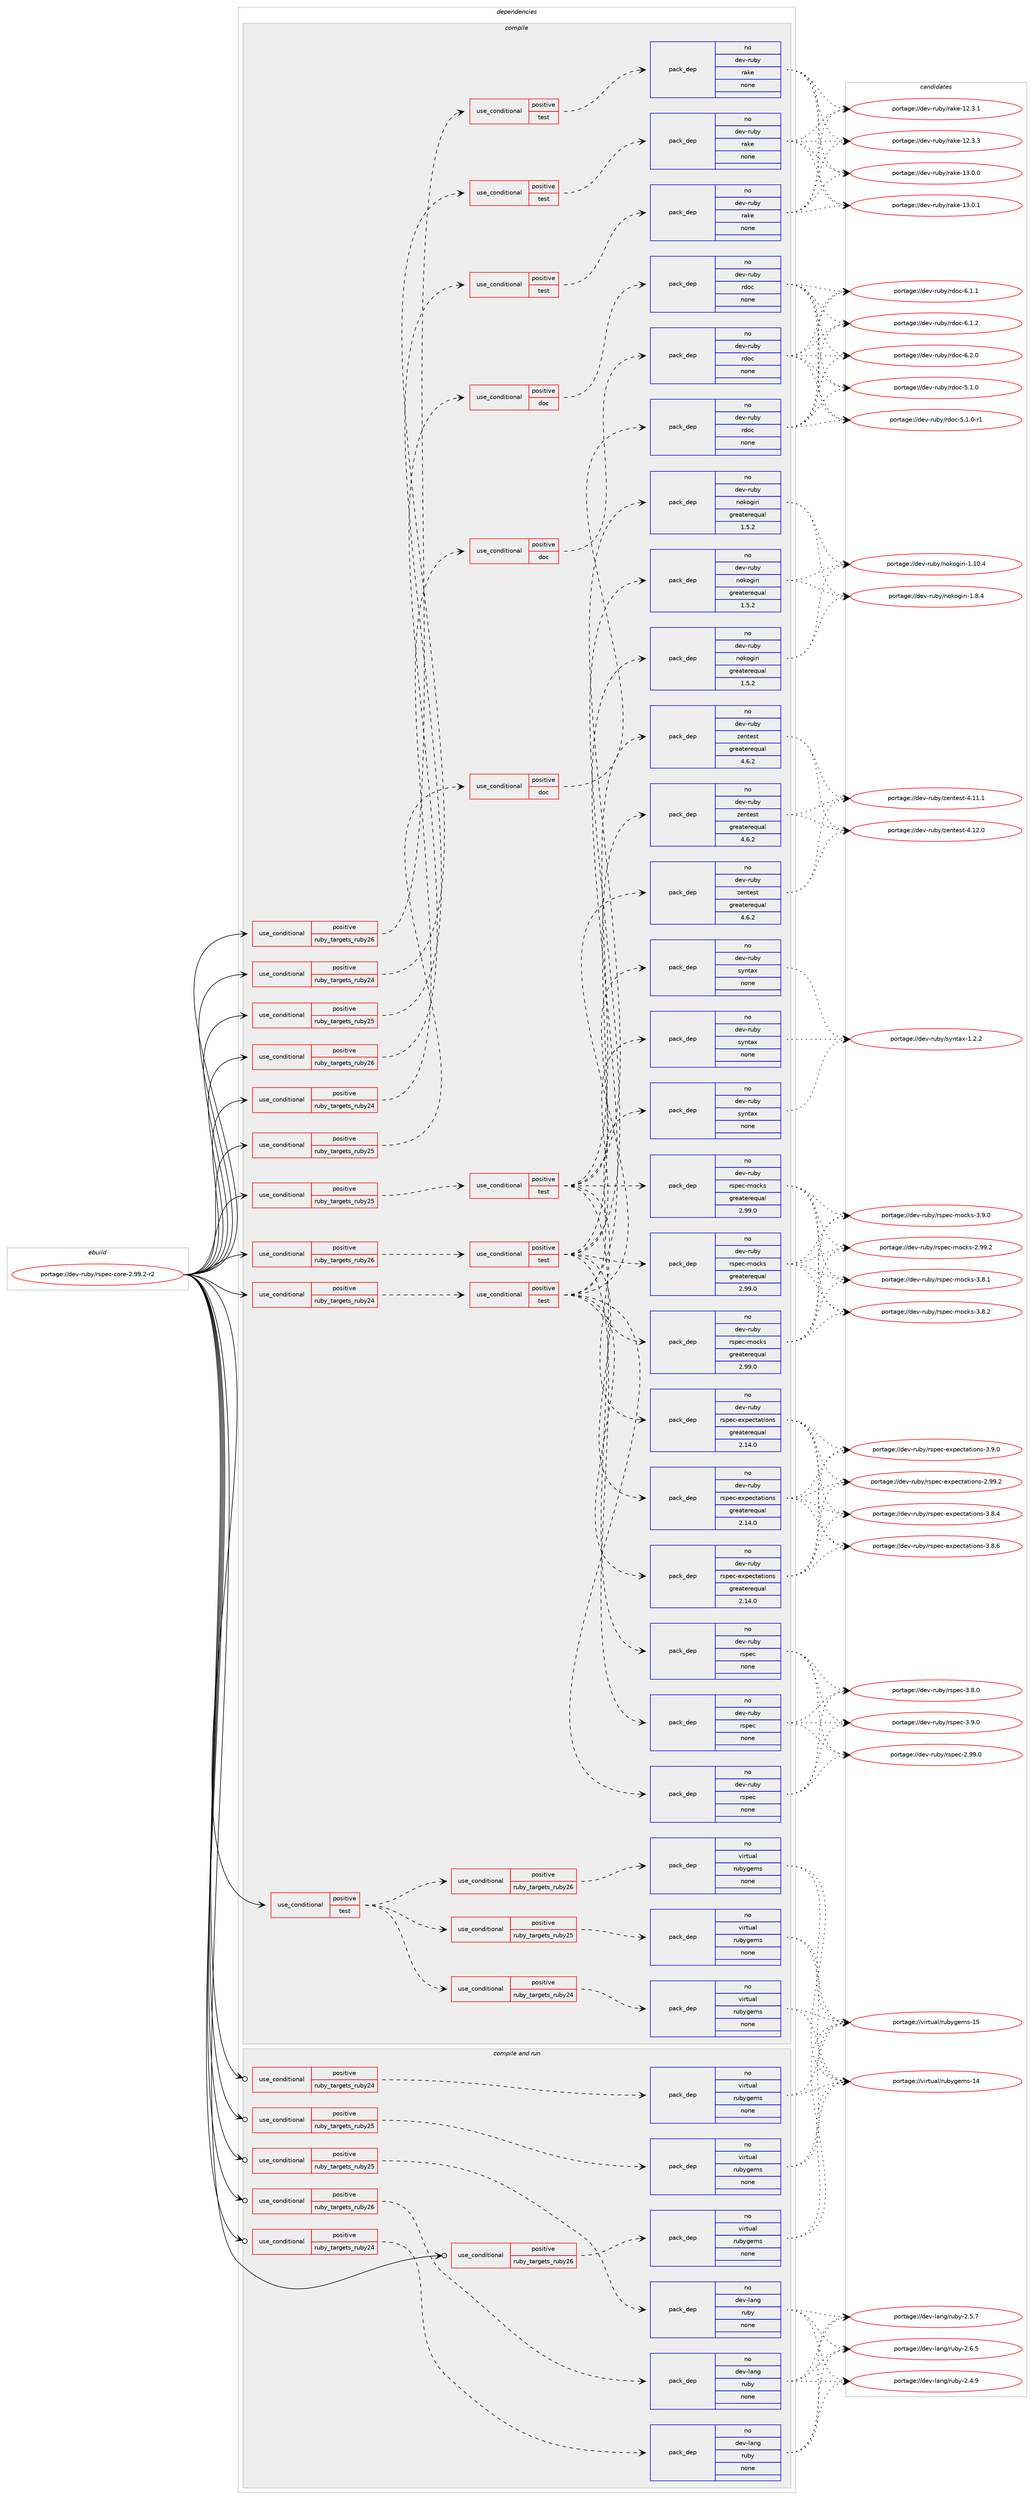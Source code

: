 digraph prolog {

# *************
# Graph options
# *************

newrank=true;
concentrate=true;
compound=true;
graph [rankdir=LR,fontname=Helvetica,fontsize=10,ranksep=1.5];#, ranksep=2.5, nodesep=0.2];
edge  [arrowhead=vee];
node  [fontname=Helvetica,fontsize=10];

# **********
# The ebuild
# **********

subgraph cluster_leftcol {
color=gray;
rank=same;
label=<<i>ebuild</i>>;
id [label="portage://dev-ruby/rspec-core-2.99.2-r2", color=red, width=4, href="../dev-ruby/rspec-core-2.99.2-r2.svg"];
}

# ****************
# The dependencies
# ****************

subgraph cluster_midcol {
color=gray;
label=<<i>dependencies</i>>;
subgraph cluster_compile {
fillcolor="#eeeeee";
style=filled;
label=<<i>compile</i>>;
subgraph cond62462 {
dependency241050 [label=<<TABLE BORDER="0" CELLBORDER="1" CELLSPACING="0" CELLPADDING="4"><TR><TD ROWSPAN="3" CELLPADDING="10">use_conditional</TD></TR><TR><TD>positive</TD></TR><TR><TD>ruby_targets_ruby24</TD></TR></TABLE>>, shape=none, color=red];
subgraph cond62463 {
dependency241051 [label=<<TABLE BORDER="0" CELLBORDER="1" CELLSPACING="0" CELLPADDING="4"><TR><TD ROWSPAN="3" CELLPADDING="10">use_conditional</TD></TR><TR><TD>positive</TD></TR><TR><TD>doc</TD></TR></TABLE>>, shape=none, color=red];
subgraph pack175043 {
dependency241052 [label=<<TABLE BORDER="0" CELLBORDER="1" CELLSPACING="0" CELLPADDING="4" WIDTH="220"><TR><TD ROWSPAN="6" CELLPADDING="30">pack_dep</TD></TR><TR><TD WIDTH="110">no</TD></TR><TR><TD>dev-ruby</TD></TR><TR><TD>rdoc</TD></TR><TR><TD>none</TD></TR><TR><TD></TD></TR></TABLE>>, shape=none, color=blue];
}
dependency241051:e -> dependency241052:w [weight=20,style="dashed",arrowhead="vee"];
}
dependency241050:e -> dependency241051:w [weight=20,style="dashed",arrowhead="vee"];
}
id:e -> dependency241050:w [weight=20,style="solid",arrowhead="vee"];
subgraph cond62464 {
dependency241053 [label=<<TABLE BORDER="0" CELLBORDER="1" CELLSPACING="0" CELLPADDING="4"><TR><TD ROWSPAN="3" CELLPADDING="10">use_conditional</TD></TR><TR><TD>positive</TD></TR><TR><TD>ruby_targets_ruby24</TD></TR></TABLE>>, shape=none, color=red];
subgraph cond62465 {
dependency241054 [label=<<TABLE BORDER="0" CELLBORDER="1" CELLSPACING="0" CELLPADDING="4"><TR><TD ROWSPAN="3" CELLPADDING="10">use_conditional</TD></TR><TR><TD>positive</TD></TR><TR><TD>test</TD></TR></TABLE>>, shape=none, color=red];
subgraph pack175044 {
dependency241055 [label=<<TABLE BORDER="0" CELLBORDER="1" CELLSPACING="0" CELLPADDING="4" WIDTH="220"><TR><TD ROWSPAN="6" CELLPADDING="30">pack_dep</TD></TR><TR><TD WIDTH="110">no</TD></TR><TR><TD>dev-ruby</TD></TR><TR><TD>nokogiri</TD></TR><TR><TD>greaterequal</TD></TR><TR><TD>1.5.2</TD></TR></TABLE>>, shape=none, color=blue];
}
dependency241054:e -> dependency241055:w [weight=20,style="dashed",arrowhead="vee"];
subgraph pack175045 {
dependency241056 [label=<<TABLE BORDER="0" CELLBORDER="1" CELLSPACING="0" CELLPADDING="4" WIDTH="220"><TR><TD ROWSPAN="6" CELLPADDING="30">pack_dep</TD></TR><TR><TD WIDTH="110">no</TD></TR><TR><TD>dev-ruby</TD></TR><TR><TD>syntax</TD></TR><TR><TD>none</TD></TR><TR><TD></TD></TR></TABLE>>, shape=none, color=blue];
}
dependency241054:e -> dependency241056:w [weight=20,style="dashed",arrowhead="vee"];
subgraph pack175046 {
dependency241057 [label=<<TABLE BORDER="0" CELLBORDER="1" CELLSPACING="0" CELLPADDING="4" WIDTH="220"><TR><TD ROWSPAN="6" CELLPADDING="30">pack_dep</TD></TR><TR><TD WIDTH="110">no</TD></TR><TR><TD>dev-ruby</TD></TR><TR><TD>zentest</TD></TR><TR><TD>greaterequal</TD></TR><TR><TD>4.6.2</TD></TR></TABLE>>, shape=none, color=blue];
}
dependency241054:e -> dependency241057:w [weight=20,style="dashed",arrowhead="vee"];
subgraph pack175047 {
dependency241058 [label=<<TABLE BORDER="0" CELLBORDER="1" CELLSPACING="0" CELLPADDING="4" WIDTH="220"><TR><TD ROWSPAN="6" CELLPADDING="30">pack_dep</TD></TR><TR><TD WIDTH="110">no</TD></TR><TR><TD>dev-ruby</TD></TR><TR><TD>rspec-expectations</TD></TR><TR><TD>greaterequal</TD></TR><TR><TD>2.14.0</TD></TR></TABLE>>, shape=none, color=blue];
}
dependency241054:e -> dependency241058:w [weight=20,style="dashed",arrowhead="vee"];
subgraph pack175048 {
dependency241059 [label=<<TABLE BORDER="0" CELLBORDER="1" CELLSPACING="0" CELLPADDING="4" WIDTH="220"><TR><TD ROWSPAN="6" CELLPADDING="30">pack_dep</TD></TR><TR><TD WIDTH="110">no</TD></TR><TR><TD>dev-ruby</TD></TR><TR><TD>rspec-mocks</TD></TR><TR><TD>greaterequal</TD></TR><TR><TD>2.99.0</TD></TR></TABLE>>, shape=none, color=blue];
}
dependency241054:e -> dependency241059:w [weight=20,style="dashed",arrowhead="vee"];
subgraph pack175049 {
dependency241060 [label=<<TABLE BORDER="0" CELLBORDER="1" CELLSPACING="0" CELLPADDING="4" WIDTH="220"><TR><TD ROWSPAN="6" CELLPADDING="30">pack_dep</TD></TR><TR><TD WIDTH="110">no</TD></TR><TR><TD>dev-ruby</TD></TR><TR><TD>rspec</TD></TR><TR><TD>none</TD></TR><TR><TD></TD></TR></TABLE>>, shape=none, color=blue];
}
dependency241054:e -> dependency241060:w [weight=20,style="dashed",arrowhead="vee"];
}
dependency241053:e -> dependency241054:w [weight=20,style="dashed",arrowhead="vee"];
}
id:e -> dependency241053:w [weight=20,style="solid",arrowhead="vee"];
subgraph cond62466 {
dependency241061 [label=<<TABLE BORDER="0" CELLBORDER="1" CELLSPACING="0" CELLPADDING="4"><TR><TD ROWSPAN="3" CELLPADDING="10">use_conditional</TD></TR><TR><TD>positive</TD></TR><TR><TD>ruby_targets_ruby24</TD></TR></TABLE>>, shape=none, color=red];
subgraph cond62467 {
dependency241062 [label=<<TABLE BORDER="0" CELLBORDER="1" CELLSPACING="0" CELLPADDING="4"><TR><TD ROWSPAN="3" CELLPADDING="10">use_conditional</TD></TR><TR><TD>positive</TD></TR><TR><TD>test</TD></TR></TABLE>>, shape=none, color=red];
subgraph pack175050 {
dependency241063 [label=<<TABLE BORDER="0" CELLBORDER="1" CELLSPACING="0" CELLPADDING="4" WIDTH="220"><TR><TD ROWSPAN="6" CELLPADDING="30">pack_dep</TD></TR><TR><TD WIDTH="110">no</TD></TR><TR><TD>dev-ruby</TD></TR><TR><TD>rake</TD></TR><TR><TD>none</TD></TR><TR><TD></TD></TR></TABLE>>, shape=none, color=blue];
}
dependency241062:e -> dependency241063:w [weight=20,style="dashed",arrowhead="vee"];
}
dependency241061:e -> dependency241062:w [weight=20,style="dashed",arrowhead="vee"];
}
id:e -> dependency241061:w [weight=20,style="solid",arrowhead="vee"];
subgraph cond62468 {
dependency241064 [label=<<TABLE BORDER="0" CELLBORDER="1" CELLSPACING="0" CELLPADDING="4"><TR><TD ROWSPAN="3" CELLPADDING="10">use_conditional</TD></TR><TR><TD>positive</TD></TR><TR><TD>ruby_targets_ruby25</TD></TR></TABLE>>, shape=none, color=red];
subgraph cond62469 {
dependency241065 [label=<<TABLE BORDER="0" CELLBORDER="1" CELLSPACING="0" CELLPADDING="4"><TR><TD ROWSPAN="3" CELLPADDING="10">use_conditional</TD></TR><TR><TD>positive</TD></TR><TR><TD>doc</TD></TR></TABLE>>, shape=none, color=red];
subgraph pack175051 {
dependency241066 [label=<<TABLE BORDER="0" CELLBORDER="1" CELLSPACING="0" CELLPADDING="4" WIDTH="220"><TR><TD ROWSPAN="6" CELLPADDING="30">pack_dep</TD></TR><TR><TD WIDTH="110">no</TD></TR><TR><TD>dev-ruby</TD></TR><TR><TD>rdoc</TD></TR><TR><TD>none</TD></TR><TR><TD></TD></TR></TABLE>>, shape=none, color=blue];
}
dependency241065:e -> dependency241066:w [weight=20,style="dashed",arrowhead="vee"];
}
dependency241064:e -> dependency241065:w [weight=20,style="dashed",arrowhead="vee"];
}
id:e -> dependency241064:w [weight=20,style="solid",arrowhead="vee"];
subgraph cond62470 {
dependency241067 [label=<<TABLE BORDER="0" CELLBORDER="1" CELLSPACING="0" CELLPADDING="4"><TR><TD ROWSPAN="3" CELLPADDING="10">use_conditional</TD></TR><TR><TD>positive</TD></TR><TR><TD>ruby_targets_ruby25</TD></TR></TABLE>>, shape=none, color=red];
subgraph cond62471 {
dependency241068 [label=<<TABLE BORDER="0" CELLBORDER="1" CELLSPACING="0" CELLPADDING="4"><TR><TD ROWSPAN="3" CELLPADDING="10">use_conditional</TD></TR><TR><TD>positive</TD></TR><TR><TD>test</TD></TR></TABLE>>, shape=none, color=red];
subgraph pack175052 {
dependency241069 [label=<<TABLE BORDER="0" CELLBORDER="1" CELLSPACING="0" CELLPADDING="4" WIDTH="220"><TR><TD ROWSPAN="6" CELLPADDING="30">pack_dep</TD></TR><TR><TD WIDTH="110">no</TD></TR><TR><TD>dev-ruby</TD></TR><TR><TD>nokogiri</TD></TR><TR><TD>greaterequal</TD></TR><TR><TD>1.5.2</TD></TR></TABLE>>, shape=none, color=blue];
}
dependency241068:e -> dependency241069:w [weight=20,style="dashed",arrowhead="vee"];
subgraph pack175053 {
dependency241070 [label=<<TABLE BORDER="0" CELLBORDER="1" CELLSPACING="0" CELLPADDING="4" WIDTH="220"><TR><TD ROWSPAN="6" CELLPADDING="30">pack_dep</TD></TR><TR><TD WIDTH="110">no</TD></TR><TR><TD>dev-ruby</TD></TR><TR><TD>syntax</TD></TR><TR><TD>none</TD></TR><TR><TD></TD></TR></TABLE>>, shape=none, color=blue];
}
dependency241068:e -> dependency241070:w [weight=20,style="dashed",arrowhead="vee"];
subgraph pack175054 {
dependency241071 [label=<<TABLE BORDER="0" CELLBORDER="1" CELLSPACING="0" CELLPADDING="4" WIDTH="220"><TR><TD ROWSPAN="6" CELLPADDING="30">pack_dep</TD></TR><TR><TD WIDTH="110">no</TD></TR><TR><TD>dev-ruby</TD></TR><TR><TD>zentest</TD></TR><TR><TD>greaterequal</TD></TR><TR><TD>4.6.2</TD></TR></TABLE>>, shape=none, color=blue];
}
dependency241068:e -> dependency241071:w [weight=20,style="dashed",arrowhead="vee"];
subgraph pack175055 {
dependency241072 [label=<<TABLE BORDER="0" CELLBORDER="1" CELLSPACING="0" CELLPADDING="4" WIDTH="220"><TR><TD ROWSPAN="6" CELLPADDING="30">pack_dep</TD></TR><TR><TD WIDTH="110">no</TD></TR><TR><TD>dev-ruby</TD></TR><TR><TD>rspec-expectations</TD></TR><TR><TD>greaterequal</TD></TR><TR><TD>2.14.0</TD></TR></TABLE>>, shape=none, color=blue];
}
dependency241068:e -> dependency241072:w [weight=20,style="dashed",arrowhead="vee"];
subgraph pack175056 {
dependency241073 [label=<<TABLE BORDER="0" CELLBORDER="1" CELLSPACING="0" CELLPADDING="4" WIDTH="220"><TR><TD ROWSPAN="6" CELLPADDING="30">pack_dep</TD></TR><TR><TD WIDTH="110">no</TD></TR><TR><TD>dev-ruby</TD></TR><TR><TD>rspec-mocks</TD></TR><TR><TD>greaterequal</TD></TR><TR><TD>2.99.0</TD></TR></TABLE>>, shape=none, color=blue];
}
dependency241068:e -> dependency241073:w [weight=20,style="dashed",arrowhead="vee"];
subgraph pack175057 {
dependency241074 [label=<<TABLE BORDER="0" CELLBORDER="1" CELLSPACING="0" CELLPADDING="4" WIDTH="220"><TR><TD ROWSPAN="6" CELLPADDING="30">pack_dep</TD></TR><TR><TD WIDTH="110">no</TD></TR><TR><TD>dev-ruby</TD></TR><TR><TD>rspec</TD></TR><TR><TD>none</TD></TR><TR><TD></TD></TR></TABLE>>, shape=none, color=blue];
}
dependency241068:e -> dependency241074:w [weight=20,style="dashed",arrowhead="vee"];
}
dependency241067:e -> dependency241068:w [weight=20,style="dashed",arrowhead="vee"];
}
id:e -> dependency241067:w [weight=20,style="solid",arrowhead="vee"];
subgraph cond62472 {
dependency241075 [label=<<TABLE BORDER="0" CELLBORDER="1" CELLSPACING="0" CELLPADDING="4"><TR><TD ROWSPAN="3" CELLPADDING="10">use_conditional</TD></TR><TR><TD>positive</TD></TR><TR><TD>ruby_targets_ruby25</TD></TR></TABLE>>, shape=none, color=red];
subgraph cond62473 {
dependency241076 [label=<<TABLE BORDER="0" CELLBORDER="1" CELLSPACING="0" CELLPADDING="4"><TR><TD ROWSPAN="3" CELLPADDING="10">use_conditional</TD></TR><TR><TD>positive</TD></TR><TR><TD>test</TD></TR></TABLE>>, shape=none, color=red];
subgraph pack175058 {
dependency241077 [label=<<TABLE BORDER="0" CELLBORDER="1" CELLSPACING="0" CELLPADDING="4" WIDTH="220"><TR><TD ROWSPAN="6" CELLPADDING="30">pack_dep</TD></TR><TR><TD WIDTH="110">no</TD></TR><TR><TD>dev-ruby</TD></TR><TR><TD>rake</TD></TR><TR><TD>none</TD></TR><TR><TD></TD></TR></TABLE>>, shape=none, color=blue];
}
dependency241076:e -> dependency241077:w [weight=20,style="dashed",arrowhead="vee"];
}
dependency241075:e -> dependency241076:w [weight=20,style="dashed",arrowhead="vee"];
}
id:e -> dependency241075:w [weight=20,style="solid",arrowhead="vee"];
subgraph cond62474 {
dependency241078 [label=<<TABLE BORDER="0" CELLBORDER="1" CELLSPACING="0" CELLPADDING="4"><TR><TD ROWSPAN="3" CELLPADDING="10">use_conditional</TD></TR><TR><TD>positive</TD></TR><TR><TD>ruby_targets_ruby26</TD></TR></TABLE>>, shape=none, color=red];
subgraph cond62475 {
dependency241079 [label=<<TABLE BORDER="0" CELLBORDER="1" CELLSPACING="0" CELLPADDING="4"><TR><TD ROWSPAN="3" CELLPADDING="10">use_conditional</TD></TR><TR><TD>positive</TD></TR><TR><TD>doc</TD></TR></TABLE>>, shape=none, color=red];
subgraph pack175059 {
dependency241080 [label=<<TABLE BORDER="0" CELLBORDER="1" CELLSPACING="0" CELLPADDING="4" WIDTH="220"><TR><TD ROWSPAN="6" CELLPADDING="30">pack_dep</TD></TR><TR><TD WIDTH="110">no</TD></TR><TR><TD>dev-ruby</TD></TR><TR><TD>rdoc</TD></TR><TR><TD>none</TD></TR><TR><TD></TD></TR></TABLE>>, shape=none, color=blue];
}
dependency241079:e -> dependency241080:w [weight=20,style="dashed",arrowhead="vee"];
}
dependency241078:e -> dependency241079:w [weight=20,style="dashed",arrowhead="vee"];
}
id:e -> dependency241078:w [weight=20,style="solid",arrowhead="vee"];
subgraph cond62476 {
dependency241081 [label=<<TABLE BORDER="0" CELLBORDER="1" CELLSPACING="0" CELLPADDING="4"><TR><TD ROWSPAN="3" CELLPADDING="10">use_conditional</TD></TR><TR><TD>positive</TD></TR><TR><TD>ruby_targets_ruby26</TD></TR></TABLE>>, shape=none, color=red];
subgraph cond62477 {
dependency241082 [label=<<TABLE BORDER="0" CELLBORDER="1" CELLSPACING="0" CELLPADDING="4"><TR><TD ROWSPAN="3" CELLPADDING="10">use_conditional</TD></TR><TR><TD>positive</TD></TR><TR><TD>test</TD></TR></TABLE>>, shape=none, color=red];
subgraph pack175060 {
dependency241083 [label=<<TABLE BORDER="0" CELLBORDER="1" CELLSPACING="0" CELLPADDING="4" WIDTH="220"><TR><TD ROWSPAN="6" CELLPADDING="30">pack_dep</TD></TR><TR><TD WIDTH="110">no</TD></TR><TR><TD>dev-ruby</TD></TR><TR><TD>nokogiri</TD></TR><TR><TD>greaterequal</TD></TR><TR><TD>1.5.2</TD></TR></TABLE>>, shape=none, color=blue];
}
dependency241082:e -> dependency241083:w [weight=20,style="dashed",arrowhead="vee"];
subgraph pack175061 {
dependency241084 [label=<<TABLE BORDER="0" CELLBORDER="1" CELLSPACING="0" CELLPADDING="4" WIDTH="220"><TR><TD ROWSPAN="6" CELLPADDING="30">pack_dep</TD></TR><TR><TD WIDTH="110">no</TD></TR><TR><TD>dev-ruby</TD></TR><TR><TD>syntax</TD></TR><TR><TD>none</TD></TR><TR><TD></TD></TR></TABLE>>, shape=none, color=blue];
}
dependency241082:e -> dependency241084:w [weight=20,style="dashed",arrowhead="vee"];
subgraph pack175062 {
dependency241085 [label=<<TABLE BORDER="0" CELLBORDER="1" CELLSPACING="0" CELLPADDING="4" WIDTH="220"><TR><TD ROWSPAN="6" CELLPADDING="30">pack_dep</TD></TR><TR><TD WIDTH="110">no</TD></TR><TR><TD>dev-ruby</TD></TR><TR><TD>zentest</TD></TR><TR><TD>greaterequal</TD></TR><TR><TD>4.6.2</TD></TR></TABLE>>, shape=none, color=blue];
}
dependency241082:e -> dependency241085:w [weight=20,style="dashed",arrowhead="vee"];
subgraph pack175063 {
dependency241086 [label=<<TABLE BORDER="0" CELLBORDER="1" CELLSPACING="0" CELLPADDING="4" WIDTH="220"><TR><TD ROWSPAN="6" CELLPADDING="30">pack_dep</TD></TR><TR><TD WIDTH="110">no</TD></TR><TR><TD>dev-ruby</TD></TR><TR><TD>rspec-expectations</TD></TR><TR><TD>greaterequal</TD></TR><TR><TD>2.14.0</TD></TR></TABLE>>, shape=none, color=blue];
}
dependency241082:e -> dependency241086:w [weight=20,style="dashed",arrowhead="vee"];
subgraph pack175064 {
dependency241087 [label=<<TABLE BORDER="0" CELLBORDER="1" CELLSPACING="0" CELLPADDING="4" WIDTH="220"><TR><TD ROWSPAN="6" CELLPADDING="30">pack_dep</TD></TR><TR><TD WIDTH="110">no</TD></TR><TR><TD>dev-ruby</TD></TR><TR><TD>rspec-mocks</TD></TR><TR><TD>greaterequal</TD></TR><TR><TD>2.99.0</TD></TR></TABLE>>, shape=none, color=blue];
}
dependency241082:e -> dependency241087:w [weight=20,style="dashed",arrowhead="vee"];
subgraph pack175065 {
dependency241088 [label=<<TABLE BORDER="0" CELLBORDER="1" CELLSPACING="0" CELLPADDING="4" WIDTH="220"><TR><TD ROWSPAN="6" CELLPADDING="30">pack_dep</TD></TR><TR><TD WIDTH="110">no</TD></TR><TR><TD>dev-ruby</TD></TR><TR><TD>rspec</TD></TR><TR><TD>none</TD></TR><TR><TD></TD></TR></TABLE>>, shape=none, color=blue];
}
dependency241082:e -> dependency241088:w [weight=20,style="dashed",arrowhead="vee"];
}
dependency241081:e -> dependency241082:w [weight=20,style="dashed",arrowhead="vee"];
}
id:e -> dependency241081:w [weight=20,style="solid",arrowhead="vee"];
subgraph cond62478 {
dependency241089 [label=<<TABLE BORDER="0" CELLBORDER="1" CELLSPACING="0" CELLPADDING="4"><TR><TD ROWSPAN="3" CELLPADDING="10">use_conditional</TD></TR><TR><TD>positive</TD></TR><TR><TD>ruby_targets_ruby26</TD></TR></TABLE>>, shape=none, color=red];
subgraph cond62479 {
dependency241090 [label=<<TABLE BORDER="0" CELLBORDER="1" CELLSPACING="0" CELLPADDING="4"><TR><TD ROWSPAN="3" CELLPADDING="10">use_conditional</TD></TR><TR><TD>positive</TD></TR><TR><TD>test</TD></TR></TABLE>>, shape=none, color=red];
subgraph pack175066 {
dependency241091 [label=<<TABLE BORDER="0" CELLBORDER="1" CELLSPACING="0" CELLPADDING="4" WIDTH="220"><TR><TD ROWSPAN="6" CELLPADDING="30">pack_dep</TD></TR><TR><TD WIDTH="110">no</TD></TR><TR><TD>dev-ruby</TD></TR><TR><TD>rake</TD></TR><TR><TD>none</TD></TR><TR><TD></TD></TR></TABLE>>, shape=none, color=blue];
}
dependency241090:e -> dependency241091:w [weight=20,style="dashed",arrowhead="vee"];
}
dependency241089:e -> dependency241090:w [weight=20,style="dashed",arrowhead="vee"];
}
id:e -> dependency241089:w [weight=20,style="solid",arrowhead="vee"];
subgraph cond62480 {
dependency241092 [label=<<TABLE BORDER="0" CELLBORDER="1" CELLSPACING="0" CELLPADDING="4"><TR><TD ROWSPAN="3" CELLPADDING="10">use_conditional</TD></TR><TR><TD>positive</TD></TR><TR><TD>test</TD></TR></TABLE>>, shape=none, color=red];
subgraph cond62481 {
dependency241093 [label=<<TABLE BORDER="0" CELLBORDER="1" CELLSPACING="0" CELLPADDING="4"><TR><TD ROWSPAN="3" CELLPADDING="10">use_conditional</TD></TR><TR><TD>positive</TD></TR><TR><TD>ruby_targets_ruby24</TD></TR></TABLE>>, shape=none, color=red];
subgraph pack175067 {
dependency241094 [label=<<TABLE BORDER="0" CELLBORDER="1" CELLSPACING="0" CELLPADDING="4" WIDTH="220"><TR><TD ROWSPAN="6" CELLPADDING="30">pack_dep</TD></TR><TR><TD WIDTH="110">no</TD></TR><TR><TD>virtual</TD></TR><TR><TD>rubygems</TD></TR><TR><TD>none</TD></TR><TR><TD></TD></TR></TABLE>>, shape=none, color=blue];
}
dependency241093:e -> dependency241094:w [weight=20,style="dashed",arrowhead="vee"];
}
dependency241092:e -> dependency241093:w [weight=20,style="dashed",arrowhead="vee"];
subgraph cond62482 {
dependency241095 [label=<<TABLE BORDER="0" CELLBORDER="1" CELLSPACING="0" CELLPADDING="4"><TR><TD ROWSPAN="3" CELLPADDING="10">use_conditional</TD></TR><TR><TD>positive</TD></TR><TR><TD>ruby_targets_ruby25</TD></TR></TABLE>>, shape=none, color=red];
subgraph pack175068 {
dependency241096 [label=<<TABLE BORDER="0" CELLBORDER="1" CELLSPACING="0" CELLPADDING="4" WIDTH="220"><TR><TD ROWSPAN="6" CELLPADDING="30">pack_dep</TD></TR><TR><TD WIDTH="110">no</TD></TR><TR><TD>virtual</TD></TR><TR><TD>rubygems</TD></TR><TR><TD>none</TD></TR><TR><TD></TD></TR></TABLE>>, shape=none, color=blue];
}
dependency241095:e -> dependency241096:w [weight=20,style="dashed",arrowhead="vee"];
}
dependency241092:e -> dependency241095:w [weight=20,style="dashed",arrowhead="vee"];
subgraph cond62483 {
dependency241097 [label=<<TABLE BORDER="0" CELLBORDER="1" CELLSPACING="0" CELLPADDING="4"><TR><TD ROWSPAN="3" CELLPADDING="10">use_conditional</TD></TR><TR><TD>positive</TD></TR><TR><TD>ruby_targets_ruby26</TD></TR></TABLE>>, shape=none, color=red];
subgraph pack175069 {
dependency241098 [label=<<TABLE BORDER="0" CELLBORDER="1" CELLSPACING="0" CELLPADDING="4" WIDTH="220"><TR><TD ROWSPAN="6" CELLPADDING="30">pack_dep</TD></TR><TR><TD WIDTH="110">no</TD></TR><TR><TD>virtual</TD></TR><TR><TD>rubygems</TD></TR><TR><TD>none</TD></TR><TR><TD></TD></TR></TABLE>>, shape=none, color=blue];
}
dependency241097:e -> dependency241098:w [weight=20,style="dashed",arrowhead="vee"];
}
dependency241092:e -> dependency241097:w [weight=20,style="dashed",arrowhead="vee"];
}
id:e -> dependency241092:w [weight=20,style="solid",arrowhead="vee"];
}
subgraph cluster_compileandrun {
fillcolor="#eeeeee";
style=filled;
label=<<i>compile and run</i>>;
subgraph cond62484 {
dependency241099 [label=<<TABLE BORDER="0" CELLBORDER="1" CELLSPACING="0" CELLPADDING="4"><TR><TD ROWSPAN="3" CELLPADDING="10">use_conditional</TD></TR><TR><TD>positive</TD></TR><TR><TD>ruby_targets_ruby24</TD></TR></TABLE>>, shape=none, color=red];
subgraph pack175070 {
dependency241100 [label=<<TABLE BORDER="0" CELLBORDER="1" CELLSPACING="0" CELLPADDING="4" WIDTH="220"><TR><TD ROWSPAN="6" CELLPADDING="30">pack_dep</TD></TR><TR><TD WIDTH="110">no</TD></TR><TR><TD>dev-lang</TD></TR><TR><TD>ruby</TD></TR><TR><TD>none</TD></TR><TR><TD></TD></TR></TABLE>>, shape=none, color=blue];
}
dependency241099:e -> dependency241100:w [weight=20,style="dashed",arrowhead="vee"];
}
id:e -> dependency241099:w [weight=20,style="solid",arrowhead="odotvee"];
subgraph cond62485 {
dependency241101 [label=<<TABLE BORDER="0" CELLBORDER="1" CELLSPACING="0" CELLPADDING="4"><TR><TD ROWSPAN="3" CELLPADDING="10">use_conditional</TD></TR><TR><TD>positive</TD></TR><TR><TD>ruby_targets_ruby24</TD></TR></TABLE>>, shape=none, color=red];
subgraph pack175071 {
dependency241102 [label=<<TABLE BORDER="0" CELLBORDER="1" CELLSPACING="0" CELLPADDING="4" WIDTH="220"><TR><TD ROWSPAN="6" CELLPADDING="30">pack_dep</TD></TR><TR><TD WIDTH="110">no</TD></TR><TR><TD>virtual</TD></TR><TR><TD>rubygems</TD></TR><TR><TD>none</TD></TR><TR><TD></TD></TR></TABLE>>, shape=none, color=blue];
}
dependency241101:e -> dependency241102:w [weight=20,style="dashed",arrowhead="vee"];
}
id:e -> dependency241101:w [weight=20,style="solid",arrowhead="odotvee"];
subgraph cond62486 {
dependency241103 [label=<<TABLE BORDER="0" CELLBORDER="1" CELLSPACING="0" CELLPADDING="4"><TR><TD ROWSPAN="3" CELLPADDING="10">use_conditional</TD></TR><TR><TD>positive</TD></TR><TR><TD>ruby_targets_ruby25</TD></TR></TABLE>>, shape=none, color=red];
subgraph pack175072 {
dependency241104 [label=<<TABLE BORDER="0" CELLBORDER="1" CELLSPACING="0" CELLPADDING="4" WIDTH="220"><TR><TD ROWSPAN="6" CELLPADDING="30">pack_dep</TD></TR><TR><TD WIDTH="110">no</TD></TR><TR><TD>dev-lang</TD></TR><TR><TD>ruby</TD></TR><TR><TD>none</TD></TR><TR><TD></TD></TR></TABLE>>, shape=none, color=blue];
}
dependency241103:e -> dependency241104:w [weight=20,style="dashed",arrowhead="vee"];
}
id:e -> dependency241103:w [weight=20,style="solid",arrowhead="odotvee"];
subgraph cond62487 {
dependency241105 [label=<<TABLE BORDER="0" CELLBORDER="1" CELLSPACING="0" CELLPADDING="4"><TR><TD ROWSPAN="3" CELLPADDING="10">use_conditional</TD></TR><TR><TD>positive</TD></TR><TR><TD>ruby_targets_ruby25</TD></TR></TABLE>>, shape=none, color=red];
subgraph pack175073 {
dependency241106 [label=<<TABLE BORDER="0" CELLBORDER="1" CELLSPACING="0" CELLPADDING="4" WIDTH="220"><TR><TD ROWSPAN="6" CELLPADDING="30">pack_dep</TD></TR><TR><TD WIDTH="110">no</TD></TR><TR><TD>virtual</TD></TR><TR><TD>rubygems</TD></TR><TR><TD>none</TD></TR><TR><TD></TD></TR></TABLE>>, shape=none, color=blue];
}
dependency241105:e -> dependency241106:w [weight=20,style="dashed",arrowhead="vee"];
}
id:e -> dependency241105:w [weight=20,style="solid",arrowhead="odotvee"];
subgraph cond62488 {
dependency241107 [label=<<TABLE BORDER="0" CELLBORDER="1" CELLSPACING="0" CELLPADDING="4"><TR><TD ROWSPAN="3" CELLPADDING="10">use_conditional</TD></TR><TR><TD>positive</TD></TR><TR><TD>ruby_targets_ruby26</TD></TR></TABLE>>, shape=none, color=red];
subgraph pack175074 {
dependency241108 [label=<<TABLE BORDER="0" CELLBORDER="1" CELLSPACING="0" CELLPADDING="4" WIDTH="220"><TR><TD ROWSPAN="6" CELLPADDING="30">pack_dep</TD></TR><TR><TD WIDTH="110">no</TD></TR><TR><TD>dev-lang</TD></TR><TR><TD>ruby</TD></TR><TR><TD>none</TD></TR><TR><TD></TD></TR></TABLE>>, shape=none, color=blue];
}
dependency241107:e -> dependency241108:w [weight=20,style="dashed",arrowhead="vee"];
}
id:e -> dependency241107:w [weight=20,style="solid",arrowhead="odotvee"];
subgraph cond62489 {
dependency241109 [label=<<TABLE BORDER="0" CELLBORDER="1" CELLSPACING="0" CELLPADDING="4"><TR><TD ROWSPAN="3" CELLPADDING="10">use_conditional</TD></TR><TR><TD>positive</TD></TR><TR><TD>ruby_targets_ruby26</TD></TR></TABLE>>, shape=none, color=red];
subgraph pack175075 {
dependency241110 [label=<<TABLE BORDER="0" CELLBORDER="1" CELLSPACING="0" CELLPADDING="4" WIDTH="220"><TR><TD ROWSPAN="6" CELLPADDING="30">pack_dep</TD></TR><TR><TD WIDTH="110">no</TD></TR><TR><TD>virtual</TD></TR><TR><TD>rubygems</TD></TR><TR><TD>none</TD></TR><TR><TD></TD></TR></TABLE>>, shape=none, color=blue];
}
dependency241109:e -> dependency241110:w [weight=20,style="dashed",arrowhead="vee"];
}
id:e -> dependency241109:w [weight=20,style="solid",arrowhead="odotvee"];
}
subgraph cluster_run {
fillcolor="#eeeeee";
style=filled;
label=<<i>run</i>>;
}
}

# **************
# The candidates
# **************

subgraph cluster_choices {
rank=same;
color=gray;
label=<<i>candidates</i>>;

subgraph choice175043 {
color=black;
nodesep=1;
choiceportage10010111845114117981214711410011199455346494648 [label="portage://dev-ruby/rdoc-5.1.0", color=red, width=4,href="../dev-ruby/rdoc-5.1.0.svg"];
choiceportage100101118451141179812147114100111994553464946484511449 [label="portage://dev-ruby/rdoc-5.1.0-r1", color=red, width=4,href="../dev-ruby/rdoc-5.1.0-r1.svg"];
choiceportage10010111845114117981214711410011199455446494649 [label="portage://dev-ruby/rdoc-6.1.1", color=red, width=4,href="../dev-ruby/rdoc-6.1.1.svg"];
choiceportage10010111845114117981214711410011199455446494650 [label="portage://dev-ruby/rdoc-6.1.2", color=red, width=4,href="../dev-ruby/rdoc-6.1.2.svg"];
choiceportage10010111845114117981214711410011199455446504648 [label="portage://dev-ruby/rdoc-6.2.0", color=red, width=4,href="../dev-ruby/rdoc-6.2.0.svg"];
dependency241052:e -> choiceportage10010111845114117981214711410011199455346494648:w [style=dotted,weight="100"];
dependency241052:e -> choiceportage100101118451141179812147114100111994553464946484511449:w [style=dotted,weight="100"];
dependency241052:e -> choiceportage10010111845114117981214711410011199455446494649:w [style=dotted,weight="100"];
dependency241052:e -> choiceportage10010111845114117981214711410011199455446494650:w [style=dotted,weight="100"];
dependency241052:e -> choiceportage10010111845114117981214711410011199455446504648:w [style=dotted,weight="100"];
}
subgraph choice175044 {
color=black;
nodesep=1;
choiceportage10010111845114117981214711011110711110310511410545494649484652 [label="portage://dev-ruby/nokogiri-1.10.4", color=red, width=4,href="../dev-ruby/nokogiri-1.10.4.svg"];
choiceportage100101118451141179812147110111107111103105114105454946564652 [label="portage://dev-ruby/nokogiri-1.8.4", color=red, width=4,href="../dev-ruby/nokogiri-1.8.4.svg"];
dependency241055:e -> choiceportage10010111845114117981214711011110711110310511410545494649484652:w [style=dotted,weight="100"];
dependency241055:e -> choiceportage100101118451141179812147110111107111103105114105454946564652:w [style=dotted,weight="100"];
}
subgraph choice175045 {
color=black;
nodesep=1;
choiceportage10010111845114117981214711512111011697120454946504650 [label="portage://dev-ruby/syntax-1.2.2", color=red, width=4,href="../dev-ruby/syntax-1.2.2.svg"];
dependency241056:e -> choiceportage10010111845114117981214711512111011697120454946504650:w [style=dotted,weight="100"];
}
subgraph choice175046 {
color=black;
nodesep=1;
choiceportage10010111845114117981214712210111011610111511645524649494649 [label="portage://dev-ruby/zentest-4.11.1", color=red, width=4,href="../dev-ruby/zentest-4.11.1.svg"];
choiceportage10010111845114117981214712210111011610111511645524649504648 [label="portage://dev-ruby/zentest-4.12.0", color=red, width=4,href="../dev-ruby/zentest-4.12.0.svg"];
dependency241057:e -> choiceportage10010111845114117981214712210111011610111511645524649494649:w [style=dotted,weight="100"];
dependency241057:e -> choiceportage10010111845114117981214712210111011610111511645524649504648:w [style=dotted,weight="100"];
}
subgraph choice175047 {
color=black;
nodesep=1;
choiceportage1001011184511411798121471141151121019945101120112101991169711610511111011545504657574650 [label="portage://dev-ruby/rspec-expectations-2.99.2", color=red, width=4,href="../dev-ruby/rspec-expectations-2.99.2.svg"];
choiceportage10010111845114117981214711411511210199451011201121019911697116105111110115455146564652 [label="portage://dev-ruby/rspec-expectations-3.8.4", color=red, width=4,href="../dev-ruby/rspec-expectations-3.8.4.svg"];
choiceportage10010111845114117981214711411511210199451011201121019911697116105111110115455146564654 [label="portage://dev-ruby/rspec-expectations-3.8.6", color=red, width=4,href="../dev-ruby/rspec-expectations-3.8.6.svg"];
choiceportage10010111845114117981214711411511210199451011201121019911697116105111110115455146574648 [label="portage://dev-ruby/rspec-expectations-3.9.0", color=red, width=4,href="../dev-ruby/rspec-expectations-3.9.0.svg"];
dependency241058:e -> choiceportage1001011184511411798121471141151121019945101120112101991169711610511111011545504657574650:w [style=dotted,weight="100"];
dependency241058:e -> choiceportage10010111845114117981214711411511210199451011201121019911697116105111110115455146564652:w [style=dotted,weight="100"];
dependency241058:e -> choiceportage10010111845114117981214711411511210199451011201121019911697116105111110115455146564654:w [style=dotted,weight="100"];
dependency241058:e -> choiceportage10010111845114117981214711411511210199451011201121019911697116105111110115455146574648:w [style=dotted,weight="100"];
}
subgraph choice175048 {
color=black;
nodesep=1;
choiceportage10010111845114117981214711411511210199451091119910711545504657574650 [label="portage://dev-ruby/rspec-mocks-2.99.2", color=red, width=4,href="../dev-ruby/rspec-mocks-2.99.2.svg"];
choiceportage100101118451141179812147114115112101994510911199107115455146564649 [label="portage://dev-ruby/rspec-mocks-3.8.1", color=red, width=4,href="../dev-ruby/rspec-mocks-3.8.1.svg"];
choiceportage100101118451141179812147114115112101994510911199107115455146564650 [label="portage://dev-ruby/rspec-mocks-3.8.2", color=red, width=4,href="../dev-ruby/rspec-mocks-3.8.2.svg"];
choiceportage100101118451141179812147114115112101994510911199107115455146574648 [label="portage://dev-ruby/rspec-mocks-3.9.0", color=red, width=4,href="../dev-ruby/rspec-mocks-3.9.0.svg"];
dependency241059:e -> choiceportage10010111845114117981214711411511210199451091119910711545504657574650:w [style=dotted,weight="100"];
dependency241059:e -> choiceportage100101118451141179812147114115112101994510911199107115455146564649:w [style=dotted,weight="100"];
dependency241059:e -> choiceportage100101118451141179812147114115112101994510911199107115455146564650:w [style=dotted,weight="100"];
dependency241059:e -> choiceportage100101118451141179812147114115112101994510911199107115455146574648:w [style=dotted,weight="100"];
}
subgraph choice175049 {
color=black;
nodesep=1;
choiceportage1001011184511411798121471141151121019945504657574648 [label="portage://dev-ruby/rspec-2.99.0", color=red, width=4,href="../dev-ruby/rspec-2.99.0.svg"];
choiceportage10010111845114117981214711411511210199455146564648 [label="portage://dev-ruby/rspec-3.8.0", color=red, width=4,href="../dev-ruby/rspec-3.8.0.svg"];
choiceportage10010111845114117981214711411511210199455146574648 [label="portage://dev-ruby/rspec-3.9.0", color=red, width=4,href="../dev-ruby/rspec-3.9.0.svg"];
dependency241060:e -> choiceportage1001011184511411798121471141151121019945504657574648:w [style=dotted,weight="100"];
dependency241060:e -> choiceportage10010111845114117981214711411511210199455146564648:w [style=dotted,weight="100"];
dependency241060:e -> choiceportage10010111845114117981214711411511210199455146574648:w [style=dotted,weight="100"];
}
subgraph choice175050 {
color=black;
nodesep=1;
choiceportage1001011184511411798121471149710710145495046514649 [label="portage://dev-ruby/rake-12.3.1", color=red, width=4,href="../dev-ruby/rake-12.3.1.svg"];
choiceportage1001011184511411798121471149710710145495046514651 [label="portage://dev-ruby/rake-12.3.3", color=red, width=4,href="../dev-ruby/rake-12.3.3.svg"];
choiceportage1001011184511411798121471149710710145495146484648 [label="portage://dev-ruby/rake-13.0.0", color=red, width=4,href="../dev-ruby/rake-13.0.0.svg"];
choiceportage1001011184511411798121471149710710145495146484649 [label="portage://dev-ruby/rake-13.0.1", color=red, width=4,href="../dev-ruby/rake-13.0.1.svg"];
dependency241063:e -> choiceportage1001011184511411798121471149710710145495046514649:w [style=dotted,weight="100"];
dependency241063:e -> choiceportage1001011184511411798121471149710710145495046514651:w [style=dotted,weight="100"];
dependency241063:e -> choiceportage1001011184511411798121471149710710145495146484648:w [style=dotted,weight="100"];
dependency241063:e -> choiceportage1001011184511411798121471149710710145495146484649:w [style=dotted,weight="100"];
}
subgraph choice175051 {
color=black;
nodesep=1;
choiceportage10010111845114117981214711410011199455346494648 [label="portage://dev-ruby/rdoc-5.1.0", color=red, width=4,href="../dev-ruby/rdoc-5.1.0.svg"];
choiceportage100101118451141179812147114100111994553464946484511449 [label="portage://dev-ruby/rdoc-5.1.0-r1", color=red, width=4,href="../dev-ruby/rdoc-5.1.0-r1.svg"];
choiceportage10010111845114117981214711410011199455446494649 [label="portage://dev-ruby/rdoc-6.1.1", color=red, width=4,href="../dev-ruby/rdoc-6.1.1.svg"];
choiceportage10010111845114117981214711410011199455446494650 [label="portage://dev-ruby/rdoc-6.1.2", color=red, width=4,href="../dev-ruby/rdoc-6.1.2.svg"];
choiceportage10010111845114117981214711410011199455446504648 [label="portage://dev-ruby/rdoc-6.2.0", color=red, width=4,href="../dev-ruby/rdoc-6.2.0.svg"];
dependency241066:e -> choiceportage10010111845114117981214711410011199455346494648:w [style=dotted,weight="100"];
dependency241066:e -> choiceportage100101118451141179812147114100111994553464946484511449:w [style=dotted,weight="100"];
dependency241066:e -> choiceportage10010111845114117981214711410011199455446494649:w [style=dotted,weight="100"];
dependency241066:e -> choiceportage10010111845114117981214711410011199455446494650:w [style=dotted,weight="100"];
dependency241066:e -> choiceportage10010111845114117981214711410011199455446504648:w [style=dotted,weight="100"];
}
subgraph choice175052 {
color=black;
nodesep=1;
choiceportage10010111845114117981214711011110711110310511410545494649484652 [label="portage://dev-ruby/nokogiri-1.10.4", color=red, width=4,href="../dev-ruby/nokogiri-1.10.4.svg"];
choiceportage100101118451141179812147110111107111103105114105454946564652 [label="portage://dev-ruby/nokogiri-1.8.4", color=red, width=4,href="../dev-ruby/nokogiri-1.8.4.svg"];
dependency241069:e -> choiceportage10010111845114117981214711011110711110310511410545494649484652:w [style=dotted,weight="100"];
dependency241069:e -> choiceportage100101118451141179812147110111107111103105114105454946564652:w [style=dotted,weight="100"];
}
subgraph choice175053 {
color=black;
nodesep=1;
choiceportage10010111845114117981214711512111011697120454946504650 [label="portage://dev-ruby/syntax-1.2.2", color=red, width=4,href="../dev-ruby/syntax-1.2.2.svg"];
dependency241070:e -> choiceportage10010111845114117981214711512111011697120454946504650:w [style=dotted,weight="100"];
}
subgraph choice175054 {
color=black;
nodesep=1;
choiceportage10010111845114117981214712210111011610111511645524649494649 [label="portage://dev-ruby/zentest-4.11.1", color=red, width=4,href="../dev-ruby/zentest-4.11.1.svg"];
choiceportage10010111845114117981214712210111011610111511645524649504648 [label="portage://dev-ruby/zentest-4.12.0", color=red, width=4,href="../dev-ruby/zentest-4.12.0.svg"];
dependency241071:e -> choiceportage10010111845114117981214712210111011610111511645524649494649:w [style=dotted,weight="100"];
dependency241071:e -> choiceportage10010111845114117981214712210111011610111511645524649504648:w [style=dotted,weight="100"];
}
subgraph choice175055 {
color=black;
nodesep=1;
choiceportage1001011184511411798121471141151121019945101120112101991169711610511111011545504657574650 [label="portage://dev-ruby/rspec-expectations-2.99.2", color=red, width=4,href="../dev-ruby/rspec-expectations-2.99.2.svg"];
choiceportage10010111845114117981214711411511210199451011201121019911697116105111110115455146564652 [label="portage://dev-ruby/rspec-expectations-3.8.4", color=red, width=4,href="../dev-ruby/rspec-expectations-3.8.4.svg"];
choiceportage10010111845114117981214711411511210199451011201121019911697116105111110115455146564654 [label="portage://dev-ruby/rspec-expectations-3.8.6", color=red, width=4,href="../dev-ruby/rspec-expectations-3.8.6.svg"];
choiceportage10010111845114117981214711411511210199451011201121019911697116105111110115455146574648 [label="portage://dev-ruby/rspec-expectations-3.9.0", color=red, width=4,href="../dev-ruby/rspec-expectations-3.9.0.svg"];
dependency241072:e -> choiceportage1001011184511411798121471141151121019945101120112101991169711610511111011545504657574650:w [style=dotted,weight="100"];
dependency241072:e -> choiceportage10010111845114117981214711411511210199451011201121019911697116105111110115455146564652:w [style=dotted,weight="100"];
dependency241072:e -> choiceportage10010111845114117981214711411511210199451011201121019911697116105111110115455146564654:w [style=dotted,weight="100"];
dependency241072:e -> choiceportage10010111845114117981214711411511210199451011201121019911697116105111110115455146574648:w [style=dotted,weight="100"];
}
subgraph choice175056 {
color=black;
nodesep=1;
choiceportage10010111845114117981214711411511210199451091119910711545504657574650 [label="portage://dev-ruby/rspec-mocks-2.99.2", color=red, width=4,href="../dev-ruby/rspec-mocks-2.99.2.svg"];
choiceportage100101118451141179812147114115112101994510911199107115455146564649 [label="portage://dev-ruby/rspec-mocks-3.8.1", color=red, width=4,href="../dev-ruby/rspec-mocks-3.8.1.svg"];
choiceportage100101118451141179812147114115112101994510911199107115455146564650 [label="portage://dev-ruby/rspec-mocks-3.8.2", color=red, width=4,href="../dev-ruby/rspec-mocks-3.8.2.svg"];
choiceportage100101118451141179812147114115112101994510911199107115455146574648 [label="portage://dev-ruby/rspec-mocks-3.9.0", color=red, width=4,href="../dev-ruby/rspec-mocks-3.9.0.svg"];
dependency241073:e -> choiceportage10010111845114117981214711411511210199451091119910711545504657574650:w [style=dotted,weight="100"];
dependency241073:e -> choiceportage100101118451141179812147114115112101994510911199107115455146564649:w [style=dotted,weight="100"];
dependency241073:e -> choiceportage100101118451141179812147114115112101994510911199107115455146564650:w [style=dotted,weight="100"];
dependency241073:e -> choiceportage100101118451141179812147114115112101994510911199107115455146574648:w [style=dotted,weight="100"];
}
subgraph choice175057 {
color=black;
nodesep=1;
choiceportage1001011184511411798121471141151121019945504657574648 [label="portage://dev-ruby/rspec-2.99.0", color=red, width=4,href="../dev-ruby/rspec-2.99.0.svg"];
choiceportage10010111845114117981214711411511210199455146564648 [label="portage://dev-ruby/rspec-3.8.0", color=red, width=4,href="../dev-ruby/rspec-3.8.0.svg"];
choiceportage10010111845114117981214711411511210199455146574648 [label="portage://dev-ruby/rspec-3.9.0", color=red, width=4,href="../dev-ruby/rspec-3.9.0.svg"];
dependency241074:e -> choiceportage1001011184511411798121471141151121019945504657574648:w [style=dotted,weight="100"];
dependency241074:e -> choiceportage10010111845114117981214711411511210199455146564648:w [style=dotted,weight="100"];
dependency241074:e -> choiceportage10010111845114117981214711411511210199455146574648:w [style=dotted,weight="100"];
}
subgraph choice175058 {
color=black;
nodesep=1;
choiceportage1001011184511411798121471149710710145495046514649 [label="portage://dev-ruby/rake-12.3.1", color=red, width=4,href="../dev-ruby/rake-12.3.1.svg"];
choiceportage1001011184511411798121471149710710145495046514651 [label="portage://dev-ruby/rake-12.3.3", color=red, width=4,href="../dev-ruby/rake-12.3.3.svg"];
choiceportage1001011184511411798121471149710710145495146484648 [label="portage://dev-ruby/rake-13.0.0", color=red, width=4,href="../dev-ruby/rake-13.0.0.svg"];
choiceportage1001011184511411798121471149710710145495146484649 [label="portage://dev-ruby/rake-13.0.1", color=red, width=4,href="../dev-ruby/rake-13.0.1.svg"];
dependency241077:e -> choiceportage1001011184511411798121471149710710145495046514649:w [style=dotted,weight="100"];
dependency241077:e -> choiceportage1001011184511411798121471149710710145495046514651:w [style=dotted,weight="100"];
dependency241077:e -> choiceportage1001011184511411798121471149710710145495146484648:w [style=dotted,weight="100"];
dependency241077:e -> choiceportage1001011184511411798121471149710710145495146484649:w [style=dotted,weight="100"];
}
subgraph choice175059 {
color=black;
nodesep=1;
choiceportage10010111845114117981214711410011199455346494648 [label="portage://dev-ruby/rdoc-5.1.0", color=red, width=4,href="../dev-ruby/rdoc-5.1.0.svg"];
choiceportage100101118451141179812147114100111994553464946484511449 [label="portage://dev-ruby/rdoc-5.1.0-r1", color=red, width=4,href="../dev-ruby/rdoc-5.1.0-r1.svg"];
choiceportage10010111845114117981214711410011199455446494649 [label="portage://dev-ruby/rdoc-6.1.1", color=red, width=4,href="../dev-ruby/rdoc-6.1.1.svg"];
choiceportage10010111845114117981214711410011199455446494650 [label="portage://dev-ruby/rdoc-6.1.2", color=red, width=4,href="../dev-ruby/rdoc-6.1.2.svg"];
choiceportage10010111845114117981214711410011199455446504648 [label="portage://dev-ruby/rdoc-6.2.0", color=red, width=4,href="../dev-ruby/rdoc-6.2.0.svg"];
dependency241080:e -> choiceportage10010111845114117981214711410011199455346494648:w [style=dotted,weight="100"];
dependency241080:e -> choiceportage100101118451141179812147114100111994553464946484511449:w [style=dotted,weight="100"];
dependency241080:e -> choiceportage10010111845114117981214711410011199455446494649:w [style=dotted,weight="100"];
dependency241080:e -> choiceportage10010111845114117981214711410011199455446494650:w [style=dotted,weight="100"];
dependency241080:e -> choiceportage10010111845114117981214711410011199455446504648:w [style=dotted,weight="100"];
}
subgraph choice175060 {
color=black;
nodesep=1;
choiceportage10010111845114117981214711011110711110310511410545494649484652 [label="portage://dev-ruby/nokogiri-1.10.4", color=red, width=4,href="../dev-ruby/nokogiri-1.10.4.svg"];
choiceportage100101118451141179812147110111107111103105114105454946564652 [label="portage://dev-ruby/nokogiri-1.8.4", color=red, width=4,href="../dev-ruby/nokogiri-1.8.4.svg"];
dependency241083:e -> choiceportage10010111845114117981214711011110711110310511410545494649484652:w [style=dotted,weight="100"];
dependency241083:e -> choiceportage100101118451141179812147110111107111103105114105454946564652:w [style=dotted,weight="100"];
}
subgraph choice175061 {
color=black;
nodesep=1;
choiceportage10010111845114117981214711512111011697120454946504650 [label="portage://dev-ruby/syntax-1.2.2", color=red, width=4,href="../dev-ruby/syntax-1.2.2.svg"];
dependency241084:e -> choiceportage10010111845114117981214711512111011697120454946504650:w [style=dotted,weight="100"];
}
subgraph choice175062 {
color=black;
nodesep=1;
choiceportage10010111845114117981214712210111011610111511645524649494649 [label="portage://dev-ruby/zentest-4.11.1", color=red, width=4,href="../dev-ruby/zentest-4.11.1.svg"];
choiceportage10010111845114117981214712210111011610111511645524649504648 [label="portage://dev-ruby/zentest-4.12.0", color=red, width=4,href="../dev-ruby/zentest-4.12.0.svg"];
dependency241085:e -> choiceportage10010111845114117981214712210111011610111511645524649494649:w [style=dotted,weight="100"];
dependency241085:e -> choiceportage10010111845114117981214712210111011610111511645524649504648:w [style=dotted,weight="100"];
}
subgraph choice175063 {
color=black;
nodesep=1;
choiceportage1001011184511411798121471141151121019945101120112101991169711610511111011545504657574650 [label="portage://dev-ruby/rspec-expectations-2.99.2", color=red, width=4,href="../dev-ruby/rspec-expectations-2.99.2.svg"];
choiceportage10010111845114117981214711411511210199451011201121019911697116105111110115455146564652 [label="portage://dev-ruby/rspec-expectations-3.8.4", color=red, width=4,href="../dev-ruby/rspec-expectations-3.8.4.svg"];
choiceportage10010111845114117981214711411511210199451011201121019911697116105111110115455146564654 [label="portage://dev-ruby/rspec-expectations-3.8.6", color=red, width=4,href="../dev-ruby/rspec-expectations-3.8.6.svg"];
choiceportage10010111845114117981214711411511210199451011201121019911697116105111110115455146574648 [label="portage://dev-ruby/rspec-expectations-3.9.0", color=red, width=4,href="../dev-ruby/rspec-expectations-3.9.0.svg"];
dependency241086:e -> choiceportage1001011184511411798121471141151121019945101120112101991169711610511111011545504657574650:w [style=dotted,weight="100"];
dependency241086:e -> choiceportage10010111845114117981214711411511210199451011201121019911697116105111110115455146564652:w [style=dotted,weight="100"];
dependency241086:e -> choiceportage10010111845114117981214711411511210199451011201121019911697116105111110115455146564654:w [style=dotted,weight="100"];
dependency241086:e -> choiceportage10010111845114117981214711411511210199451011201121019911697116105111110115455146574648:w [style=dotted,weight="100"];
}
subgraph choice175064 {
color=black;
nodesep=1;
choiceportage10010111845114117981214711411511210199451091119910711545504657574650 [label="portage://dev-ruby/rspec-mocks-2.99.2", color=red, width=4,href="../dev-ruby/rspec-mocks-2.99.2.svg"];
choiceportage100101118451141179812147114115112101994510911199107115455146564649 [label="portage://dev-ruby/rspec-mocks-3.8.1", color=red, width=4,href="../dev-ruby/rspec-mocks-3.8.1.svg"];
choiceportage100101118451141179812147114115112101994510911199107115455146564650 [label="portage://dev-ruby/rspec-mocks-3.8.2", color=red, width=4,href="../dev-ruby/rspec-mocks-3.8.2.svg"];
choiceportage100101118451141179812147114115112101994510911199107115455146574648 [label="portage://dev-ruby/rspec-mocks-3.9.0", color=red, width=4,href="../dev-ruby/rspec-mocks-3.9.0.svg"];
dependency241087:e -> choiceportage10010111845114117981214711411511210199451091119910711545504657574650:w [style=dotted,weight="100"];
dependency241087:e -> choiceportage100101118451141179812147114115112101994510911199107115455146564649:w [style=dotted,weight="100"];
dependency241087:e -> choiceportage100101118451141179812147114115112101994510911199107115455146564650:w [style=dotted,weight="100"];
dependency241087:e -> choiceportage100101118451141179812147114115112101994510911199107115455146574648:w [style=dotted,weight="100"];
}
subgraph choice175065 {
color=black;
nodesep=1;
choiceportage1001011184511411798121471141151121019945504657574648 [label="portage://dev-ruby/rspec-2.99.0", color=red, width=4,href="../dev-ruby/rspec-2.99.0.svg"];
choiceportage10010111845114117981214711411511210199455146564648 [label="portage://dev-ruby/rspec-3.8.0", color=red, width=4,href="../dev-ruby/rspec-3.8.0.svg"];
choiceportage10010111845114117981214711411511210199455146574648 [label="portage://dev-ruby/rspec-3.9.0", color=red, width=4,href="../dev-ruby/rspec-3.9.0.svg"];
dependency241088:e -> choiceportage1001011184511411798121471141151121019945504657574648:w [style=dotted,weight="100"];
dependency241088:e -> choiceportage10010111845114117981214711411511210199455146564648:w [style=dotted,weight="100"];
dependency241088:e -> choiceportage10010111845114117981214711411511210199455146574648:w [style=dotted,weight="100"];
}
subgraph choice175066 {
color=black;
nodesep=1;
choiceportage1001011184511411798121471149710710145495046514649 [label="portage://dev-ruby/rake-12.3.1", color=red, width=4,href="../dev-ruby/rake-12.3.1.svg"];
choiceportage1001011184511411798121471149710710145495046514651 [label="portage://dev-ruby/rake-12.3.3", color=red, width=4,href="../dev-ruby/rake-12.3.3.svg"];
choiceportage1001011184511411798121471149710710145495146484648 [label="portage://dev-ruby/rake-13.0.0", color=red, width=4,href="../dev-ruby/rake-13.0.0.svg"];
choiceportage1001011184511411798121471149710710145495146484649 [label="portage://dev-ruby/rake-13.0.1", color=red, width=4,href="../dev-ruby/rake-13.0.1.svg"];
dependency241091:e -> choiceportage1001011184511411798121471149710710145495046514649:w [style=dotted,weight="100"];
dependency241091:e -> choiceportage1001011184511411798121471149710710145495046514651:w [style=dotted,weight="100"];
dependency241091:e -> choiceportage1001011184511411798121471149710710145495146484648:w [style=dotted,weight="100"];
dependency241091:e -> choiceportage1001011184511411798121471149710710145495146484649:w [style=dotted,weight="100"];
}
subgraph choice175067 {
color=black;
nodesep=1;
choiceportage118105114116117971084711411798121103101109115454952 [label="portage://virtual/rubygems-14", color=red, width=4,href="../virtual/rubygems-14.svg"];
choiceportage118105114116117971084711411798121103101109115454953 [label="portage://virtual/rubygems-15", color=red, width=4,href="../virtual/rubygems-15.svg"];
dependency241094:e -> choiceportage118105114116117971084711411798121103101109115454952:w [style=dotted,weight="100"];
dependency241094:e -> choiceportage118105114116117971084711411798121103101109115454953:w [style=dotted,weight="100"];
}
subgraph choice175068 {
color=black;
nodesep=1;
choiceportage118105114116117971084711411798121103101109115454952 [label="portage://virtual/rubygems-14", color=red, width=4,href="../virtual/rubygems-14.svg"];
choiceportage118105114116117971084711411798121103101109115454953 [label="portage://virtual/rubygems-15", color=red, width=4,href="../virtual/rubygems-15.svg"];
dependency241096:e -> choiceportage118105114116117971084711411798121103101109115454952:w [style=dotted,weight="100"];
dependency241096:e -> choiceportage118105114116117971084711411798121103101109115454953:w [style=dotted,weight="100"];
}
subgraph choice175069 {
color=black;
nodesep=1;
choiceportage118105114116117971084711411798121103101109115454952 [label="portage://virtual/rubygems-14", color=red, width=4,href="../virtual/rubygems-14.svg"];
choiceportage118105114116117971084711411798121103101109115454953 [label="portage://virtual/rubygems-15", color=red, width=4,href="../virtual/rubygems-15.svg"];
dependency241098:e -> choiceportage118105114116117971084711411798121103101109115454952:w [style=dotted,weight="100"];
dependency241098:e -> choiceportage118105114116117971084711411798121103101109115454953:w [style=dotted,weight="100"];
}
subgraph choice175070 {
color=black;
nodesep=1;
choiceportage10010111845108971101034711411798121455046524657 [label="portage://dev-lang/ruby-2.4.9", color=red, width=4,href="../dev-lang/ruby-2.4.9.svg"];
choiceportage10010111845108971101034711411798121455046534655 [label="portage://dev-lang/ruby-2.5.7", color=red, width=4,href="../dev-lang/ruby-2.5.7.svg"];
choiceportage10010111845108971101034711411798121455046544653 [label="portage://dev-lang/ruby-2.6.5", color=red, width=4,href="../dev-lang/ruby-2.6.5.svg"];
dependency241100:e -> choiceportage10010111845108971101034711411798121455046524657:w [style=dotted,weight="100"];
dependency241100:e -> choiceportage10010111845108971101034711411798121455046534655:w [style=dotted,weight="100"];
dependency241100:e -> choiceportage10010111845108971101034711411798121455046544653:w [style=dotted,weight="100"];
}
subgraph choice175071 {
color=black;
nodesep=1;
choiceportage118105114116117971084711411798121103101109115454952 [label="portage://virtual/rubygems-14", color=red, width=4,href="../virtual/rubygems-14.svg"];
choiceportage118105114116117971084711411798121103101109115454953 [label="portage://virtual/rubygems-15", color=red, width=4,href="../virtual/rubygems-15.svg"];
dependency241102:e -> choiceportage118105114116117971084711411798121103101109115454952:w [style=dotted,weight="100"];
dependency241102:e -> choiceportage118105114116117971084711411798121103101109115454953:w [style=dotted,weight="100"];
}
subgraph choice175072 {
color=black;
nodesep=1;
choiceportage10010111845108971101034711411798121455046524657 [label="portage://dev-lang/ruby-2.4.9", color=red, width=4,href="../dev-lang/ruby-2.4.9.svg"];
choiceportage10010111845108971101034711411798121455046534655 [label="portage://dev-lang/ruby-2.5.7", color=red, width=4,href="../dev-lang/ruby-2.5.7.svg"];
choiceportage10010111845108971101034711411798121455046544653 [label="portage://dev-lang/ruby-2.6.5", color=red, width=4,href="../dev-lang/ruby-2.6.5.svg"];
dependency241104:e -> choiceportage10010111845108971101034711411798121455046524657:w [style=dotted,weight="100"];
dependency241104:e -> choiceportage10010111845108971101034711411798121455046534655:w [style=dotted,weight="100"];
dependency241104:e -> choiceportage10010111845108971101034711411798121455046544653:w [style=dotted,weight="100"];
}
subgraph choice175073 {
color=black;
nodesep=1;
choiceportage118105114116117971084711411798121103101109115454952 [label="portage://virtual/rubygems-14", color=red, width=4,href="../virtual/rubygems-14.svg"];
choiceportage118105114116117971084711411798121103101109115454953 [label="portage://virtual/rubygems-15", color=red, width=4,href="../virtual/rubygems-15.svg"];
dependency241106:e -> choiceportage118105114116117971084711411798121103101109115454952:w [style=dotted,weight="100"];
dependency241106:e -> choiceportage118105114116117971084711411798121103101109115454953:w [style=dotted,weight="100"];
}
subgraph choice175074 {
color=black;
nodesep=1;
choiceportage10010111845108971101034711411798121455046524657 [label="portage://dev-lang/ruby-2.4.9", color=red, width=4,href="../dev-lang/ruby-2.4.9.svg"];
choiceportage10010111845108971101034711411798121455046534655 [label="portage://dev-lang/ruby-2.5.7", color=red, width=4,href="../dev-lang/ruby-2.5.7.svg"];
choiceportage10010111845108971101034711411798121455046544653 [label="portage://dev-lang/ruby-2.6.5", color=red, width=4,href="../dev-lang/ruby-2.6.5.svg"];
dependency241108:e -> choiceportage10010111845108971101034711411798121455046524657:w [style=dotted,weight="100"];
dependency241108:e -> choiceportage10010111845108971101034711411798121455046534655:w [style=dotted,weight="100"];
dependency241108:e -> choiceportage10010111845108971101034711411798121455046544653:w [style=dotted,weight="100"];
}
subgraph choice175075 {
color=black;
nodesep=1;
choiceportage118105114116117971084711411798121103101109115454952 [label="portage://virtual/rubygems-14", color=red, width=4,href="../virtual/rubygems-14.svg"];
choiceportage118105114116117971084711411798121103101109115454953 [label="portage://virtual/rubygems-15", color=red, width=4,href="../virtual/rubygems-15.svg"];
dependency241110:e -> choiceportage118105114116117971084711411798121103101109115454952:w [style=dotted,weight="100"];
dependency241110:e -> choiceportage118105114116117971084711411798121103101109115454953:w [style=dotted,weight="100"];
}
}

}
